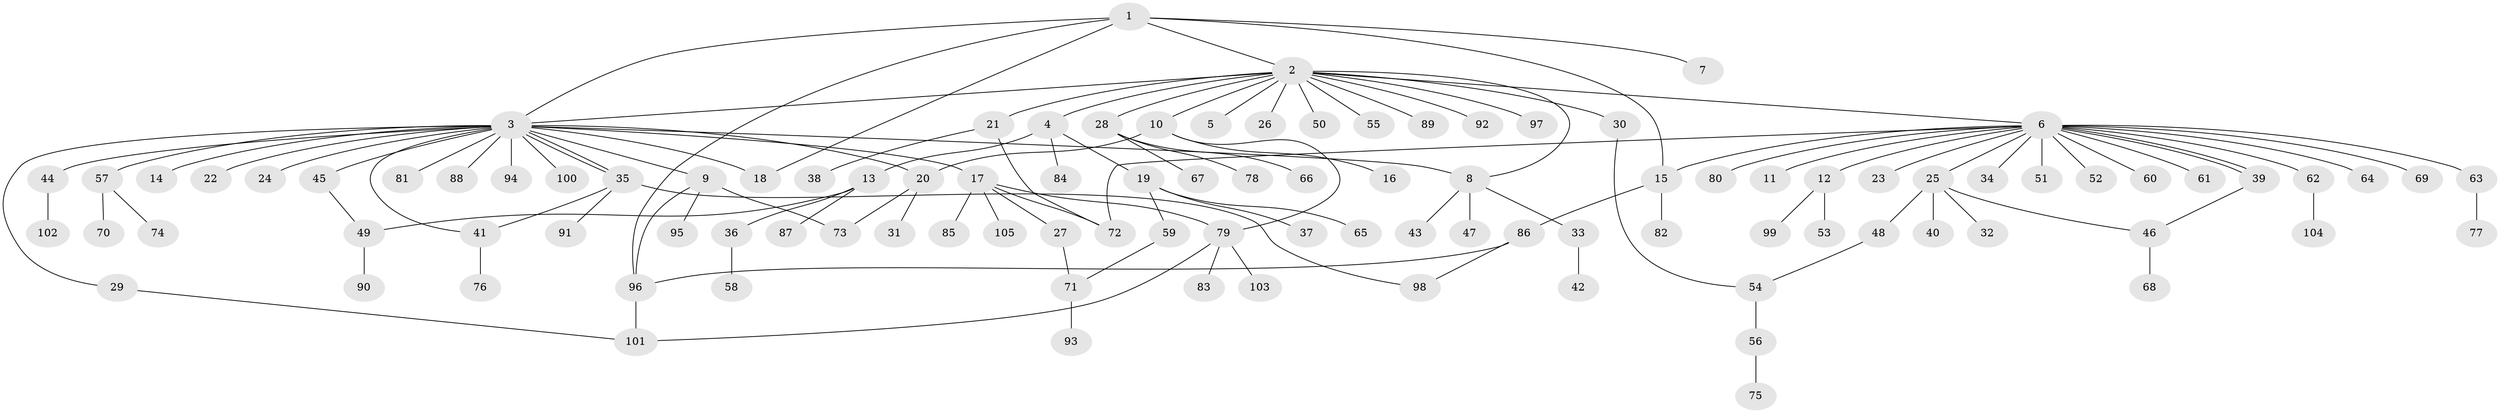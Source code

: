 // Generated by graph-tools (version 1.1) at 2025/11/02/27/25 16:11:15]
// undirected, 105 vertices, 125 edges
graph export_dot {
graph [start="1"]
  node [color=gray90,style=filled];
  1;
  2;
  3;
  4;
  5;
  6;
  7;
  8;
  9;
  10;
  11;
  12;
  13;
  14;
  15;
  16;
  17;
  18;
  19;
  20;
  21;
  22;
  23;
  24;
  25;
  26;
  27;
  28;
  29;
  30;
  31;
  32;
  33;
  34;
  35;
  36;
  37;
  38;
  39;
  40;
  41;
  42;
  43;
  44;
  45;
  46;
  47;
  48;
  49;
  50;
  51;
  52;
  53;
  54;
  55;
  56;
  57;
  58;
  59;
  60;
  61;
  62;
  63;
  64;
  65;
  66;
  67;
  68;
  69;
  70;
  71;
  72;
  73;
  74;
  75;
  76;
  77;
  78;
  79;
  80;
  81;
  82;
  83;
  84;
  85;
  86;
  87;
  88;
  89;
  90;
  91;
  92;
  93;
  94;
  95;
  96;
  97;
  98;
  99;
  100;
  101;
  102;
  103;
  104;
  105;
  1 -- 2;
  1 -- 3;
  1 -- 7;
  1 -- 15;
  1 -- 18;
  1 -- 96;
  2 -- 3;
  2 -- 4;
  2 -- 5;
  2 -- 6;
  2 -- 8;
  2 -- 10;
  2 -- 21;
  2 -- 26;
  2 -- 28;
  2 -- 30;
  2 -- 50;
  2 -- 55;
  2 -- 89;
  2 -- 92;
  2 -- 97;
  3 -- 8;
  3 -- 9;
  3 -- 14;
  3 -- 17;
  3 -- 18;
  3 -- 20;
  3 -- 22;
  3 -- 24;
  3 -- 29;
  3 -- 35;
  3 -- 35;
  3 -- 41;
  3 -- 44;
  3 -- 45;
  3 -- 57;
  3 -- 81;
  3 -- 88;
  3 -- 94;
  3 -- 100;
  4 -- 13;
  4 -- 19;
  4 -- 84;
  6 -- 11;
  6 -- 12;
  6 -- 15;
  6 -- 23;
  6 -- 25;
  6 -- 34;
  6 -- 39;
  6 -- 39;
  6 -- 51;
  6 -- 52;
  6 -- 60;
  6 -- 61;
  6 -- 62;
  6 -- 63;
  6 -- 64;
  6 -- 69;
  6 -- 72;
  6 -- 80;
  8 -- 33;
  8 -- 43;
  8 -- 47;
  9 -- 73;
  9 -- 95;
  9 -- 96;
  10 -- 16;
  10 -- 20;
  10 -- 79;
  12 -- 53;
  12 -- 99;
  13 -- 36;
  13 -- 49;
  13 -- 87;
  15 -- 82;
  15 -- 86;
  17 -- 27;
  17 -- 72;
  17 -- 79;
  17 -- 85;
  17 -- 105;
  19 -- 37;
  19 -- 59;
  19 -- 65;
  20 -- 31;
  20 -- 73;
  21 -- 38;
  21 -- 72;
  25 -- 32;
  25 -- 40;
  25 -- 46;
  25 -- 48;
  27 -- 71;
  28 -- 66;
  28 -- 67;
  28 -- 78;
  29 -- 101;
  30 -- 54;
  33 -- 42;
  35 -- 41;
  35 -- 91;
  35 -- 98;
  36 -- 58;
  39 -- 46;
  41 -- 76;
  44 -- 102;
  45 -- 49;
  46 -- 68;
  48 -- 54;
  49 -- 90;
  54 -- 56;
  56 -- 75;
  57 -- 70;
  57 -- 74;
  59 -- 71;
  62 -- 104;
  63 -- 77;
  71 -- 93;
  79 -- 83;
  79 -- 101;
  79 -- 103;
  86 -- 96;
  86 -- 98;
  96 -- 101;
}
